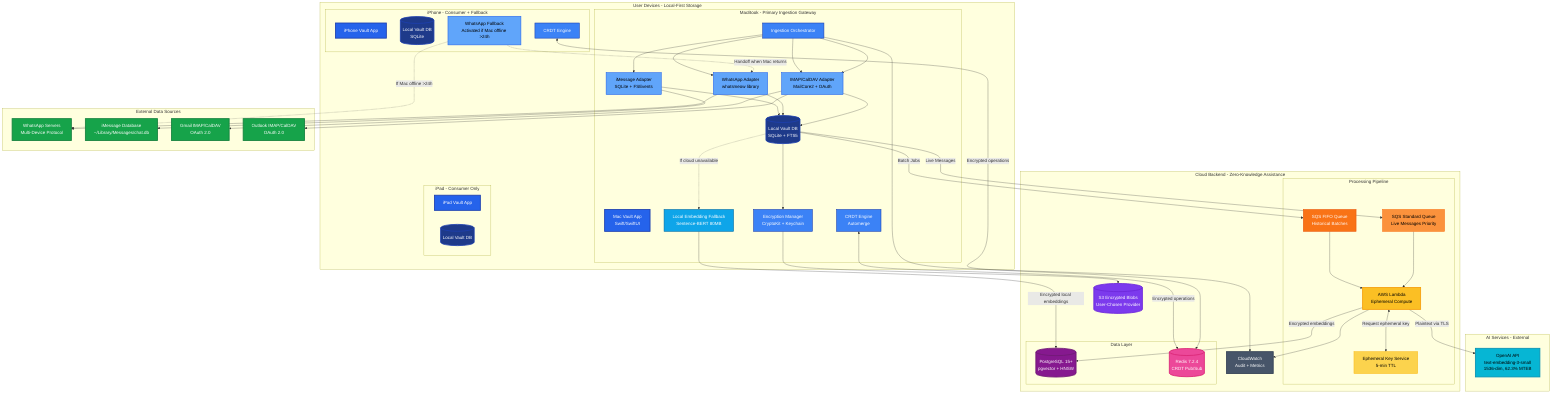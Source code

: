 graph TB
    subgraph "User Devices - Local-First Storage"
        subgraph "MacBook - Primary Ingestion Gateway"
            MacApp[Mac Vault App<br/>Swift/SwiftUI]
            MacIngest[Ingestion Orchestrator]
            iMsgAdapter[iMessage Adapter<br/>SQLite + FSEvents]
            WAAdapter[WhatsApp Adapter<br/>whatsmeow library]
            IMAPAdapter[IMAP/CalDAV Adapter<br/>MailCore2 + OAuth]
            MacVault[(Local Vault DB<br/>SQLite + FTS5)]
            MacCRDT[CRDT Engine<br/>Automerge]
            MacCrypto[Encryption Manager<br/>CryptoKit + Keychain]
            LocalEmbed[Local Embedding Fallback<br/>Sentence-BERT 80MB]
        end

        subgraph "iPhone - Consumer + Fallback"
            iPhoneApp[iPhone Vault App]
            iPhoneVault[(Local Vault DB<br/>SQLite)]
            iPhoneCRDT[CRDT Engine]
            WAFallback[WhatsApp Fallback<br/>Activated if Mac offline >24h]
        end

        subgraph "iPad - Consumer Only"
            iPadApp[iPad Vault App]
            iPadVault[(Local Vault DB)]
        end
    end

    subgraph "External Data Sources"
        WA[WhatsApp Servers<br/>Multi-Device Protocol]
        iMsgDB[iMessage Database<br/>~/Library/Messages/chat.db]
        Gmail[Gmail IMAP/CalDAV<br/>OAuth 2.0]
        Outlook[Outlook IMAP/CalDAV<br/>OAuth 2.0]
    end

    subgraph "Cloud Backend - Zero-Knowledge Assistance"
        S3[(S3 Encrypted Blobs<br/>User-Chosen Provider)]

        subgraph "Processing Pipeline"
            SQSBatch[SQS FIFO Queue<br/>Historical Batches]
            SQSLive[SQS Standard Queue<br/>Live Messages Priority]

            Lambda[AWS Lambda<br/>Ephemeral Compute]
            KeyIssuer[Ephemeral Key Service<br/>5-min TTL]
        end

        subgraph "Data Layer"
            PG[(PostgreSQL 15+<br/>pgvector + HNSW)]
            Redis[(Redis 7.2.4<br/>CRDT Pub/Sub)]
        end

        CloudWatch[CloudWatch<br/>Audit + Metrics]
    end

    subgraph "AI Services - External"
        OpenAI[OpenAI API<br/>text-embedding-3-small<br/>1536-dim, 62.3% MTEB]
    end

    %% Ingestion Flows
    MacIngest --> iMsgAdapter --> iMsgDB
    MacIngest --> WAAdapter --> WA
    MacIngest --> IMAPAdapter --> Gmail
    MacIngest --> IMAPAdapter --> Outlook

    iMsgAdapter --> MacVault
    WAAdapter --> MacVault
    IMAPAdapter --> MacVault

    %% Fallback Flow
    WAFallback -.->|If Mac offline >24h| WA
    WAFallback -.->|Handoff when Mac returns| WAAdapter

    %% Encryption & Storage
    MacVault --> MacCrypto
    MacCrypto --> S3

    %% Embedding Paths
    MacVault -->|Batch Jobs| SQSBatch
    MacVault -->|Live Messages| SQSLive
    MacVault -.->|If cloud unavailable| LocalEmbed

    SQSBatch --> Lambda
    SQSLive --> Lambda

    Lambda <-->|Request ephemeral key| KeyIssuer
    Lambda -->|Plaintext via TLS| OpenAI
    Lambda -->|Encrypted embeddings| PG

    LocalEmbed -->|Encrypted local embeddings| PG

    %% CRDT Sync
    MacCRDT <-->|Encrypted operations| Redis
    iPhoneCRDT <-->|Encrypted operations| Redis

    %% Observability
    Lambda --> CloudWatch
    MacIngest --> CloudWatch

    %% User Devices - Blue tones with good contrast
    style MacApp fill:#2563eb,stroke:#1e40af,stroke-width:3px,color:#fff
    style iPhoneApp fill:#2563eb,stroke:#1e40af,stroke-width:3px,color:#fff
    style iPadApp fill:#2563eb,stroke:#1e40af,stroke-width:3px,color:#fff
    
    style MacIngest fill:#3b82f6,stroke:#1e40af,stroke-width:2px,color:#fff
    style iMsgAdapter fill:#60a5fa,stroke:#2563eb,stroke-width:2px,color:#000
    style WAAdapter fill:#60a5fa,stroke:#2563eb,stroke-width:2px,color:#000
    style IMAPAdapter fill:#60a5fa,stroke:#2563eb,stroke-width:2px,color:#000
    style WAFallback fill:#60a5fa,stroke:#2563eb,stroke-width:2px,color:#000
    
    style MacVault fill:#1e3a8a,stroke:#1e40af,stroke-width:3px,color:#fff
    style iPhoneVault fill:#1e3a8a,stroke:#1e40af,stroke-width:3px,color:#fff
    style iPadVault fill:#1e3a8a,stroke:#1e40af,stroke-width:3px,color:#fff
    
    style MacCRDT fill:#3b82f6,stroke:#1e40af,stroke-width:2px,color:#fff
    style iPhoneCRDT fill:#3b82f6,stroke:#1e40af,stroke-width:2px,color:#fff
    style MacCrypto fill:#3b82f6,stroke:#1e40af,stroke-width:2px,color:#fff
    style LocalEmbed fill:#0ea5e9,stroke:#0369a1,stroke-width:2px,color:#fff
    
    %% External Data Sources - Green tones
    style WA fill:#16a34a,stroke:#15803d,stroke-width:3px,color:#fff
    style iMsgDB fill:#16a34a,stroke:#15803d,stroke-width:3px,color:#fff
    style Gmail fill:#16a34a,stroke:#15803d,stroke-width:3px,color:#fff
    style Outlook fill:#16a34a,stroke:#15803d,stroke-width:3px,color:#fff
    
    %% Cloud Backend - Purple/Orange tones for processing
    style S3 fill:#7c3aed,stroke:#6d28d9,stroke-width:3px,color:#fff
    style SQSBatch fill:#f97316,stroke:#ea580c,stroke-width:2px,color:#fff
    style SQSLive fill:#fb923c,stroke:#f97316,stroke-width:2px,color:#000
    style Lambda fill:#fbbf24,stroke:#f59e0b,stroke-width:3px,color:#000
    style KeyIssuer fill:#fcd34d,stroke:#fbbf24,stroke-width:2px,color:#000
    
    %% Data Layer - Dark purple/pink for databases
    style PG fill:#86198f,stroke:#701a75,stroke-width:3px,color:#fff
    style Redis fill:#ec4899,stroke:#db2777,stroke-width:3px,color:#fff
    
    %% Observability & AI - Gray/Cyan tones
    style CloudWatch fill:#475569,stroke:#334155,stroke-width:3px,color:#fff
    style OpenAI fill:#06b6d4,stroke:#0891b2,stroke-width:3px,color:#000